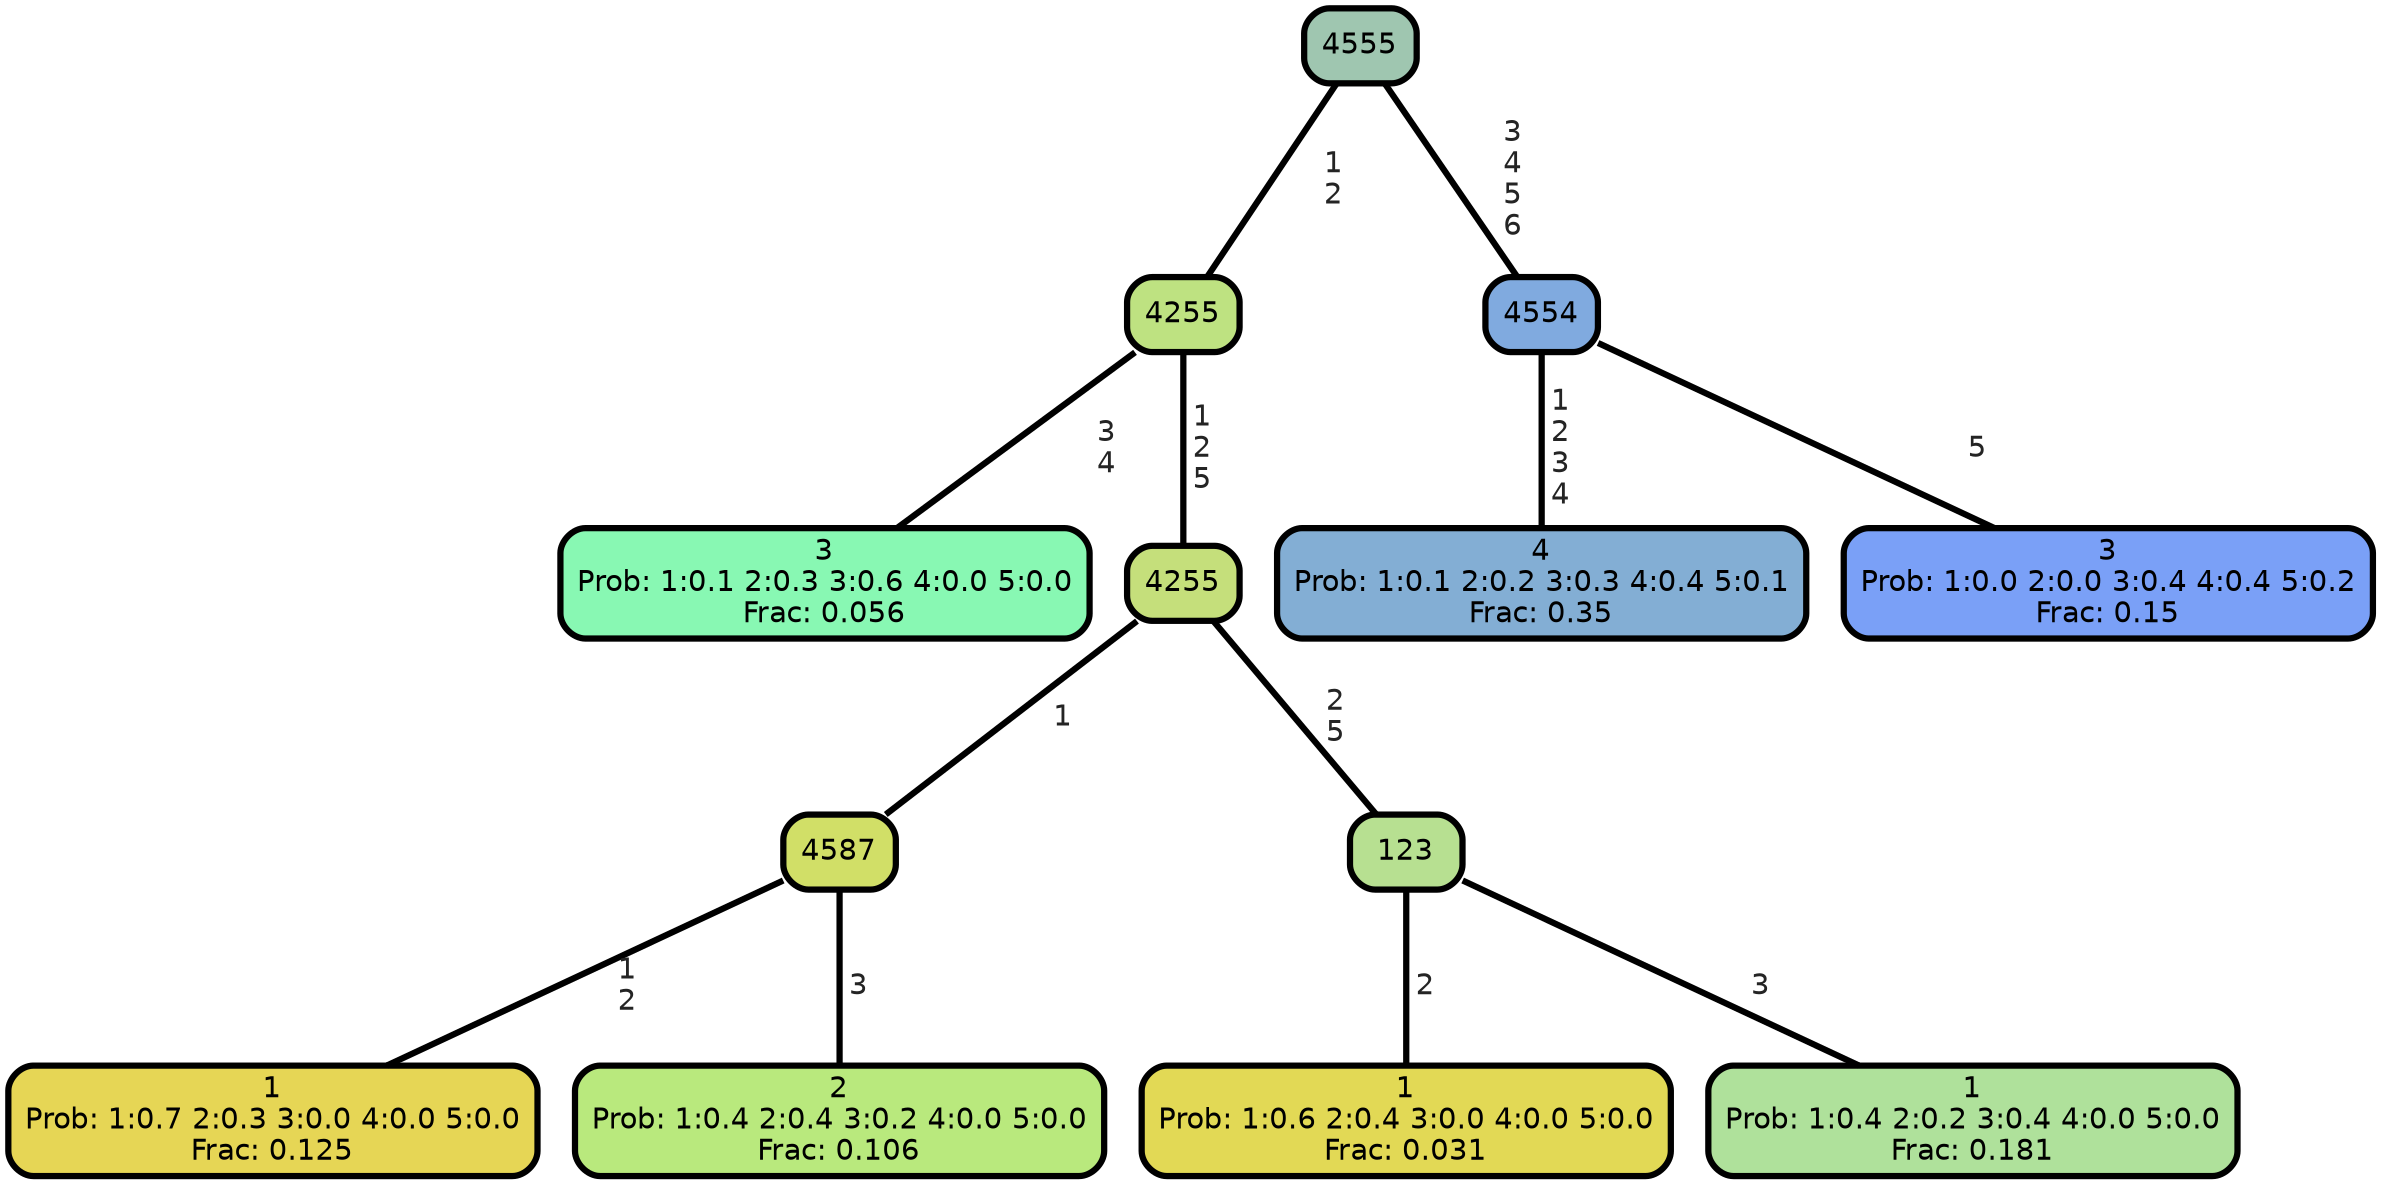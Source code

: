 graph Tree {
node [shape=box, style="filled, rounded",color="black",penwidth="3",fontcolor="black",                 fontname=helvetica] ;
graph [ranksep="0 equally", splines=straight,                 bgcolor=transparent, dpi=200] ;
edge [fontname=helvetica, fontweight=bold,fontcolor=grey14,color=black] ;
0 [label="3
Prob: 1:0.1 2:0.3 3:0.6 4:0.0 5:0.0
Frac: 0.056", fillcolor="#88f8b3"] ;
1 [label="4255", fillcolor="#bee281"] ;
2 [label="1
Prob: 1:0.7 2:0.3 3:0.0 4:0.0 5:0.0
Frac: 0.125", fillcolor="#e6d655"] ;
3 [label="4587", fillcolor="#d1df67"] ;
4 [label="2
Prob: 1:0.4 2:0.4 3:0.2 4:0.0 5:0.0
Frac: 0.106", fillcolor="#b9e97d"] ;
5 [label="4255", fillcolor="#c5df7b"] ;
6 [label="1
Prob: 1:0.6 2:0.4 3:0.0 4:0.0 5:0.0
Frac: 0.031", fillcolor="#e2d955"] ;
7 [label="123", fillcolor="#b7e091"] ;
8 [label="1
Prob: 1:0.4 2:0.2 3:0.4 4:0.0 5:0.0
Frac: 0.181", fillcolor="#afe19b"] ;
9 [label="4555", fillcolor="#9fc6b0"] ;
10 [label="4
Prob: 1:0.1 2:0.2 3:0.3 4:0.4 5:0.1
Frac: 0.35", fillcolor="#83aed4"] ;
11 [label="4554", fillcolor="#80aadf"] ;
12 [label="3
Prob: 1:0.0 2:0.0 3:0.4 4:0.4 5:0.2
Frac: 0.15", fillcolor="#7aa0f7"] ;
1 -- 0 [label=" 3\n 4",penwidth=3] ;
1 -- 5 [label=" 1\n 2\n 5",penwidth=3] ;
3 -- 2 [label=" 1\n 2",penwidth=3] ;
3 -- 4 [label=" 3",penwidth=3] ;
5 -- 3 [label=" 1",penwidth=3] ;
5 -- 7 [label=" 2\n 5",penwidth=3] ;
7 -- 6 [label=" 2",penwidth=3] ;
7 -- 8 [label=" 3",penwidth=3] ;
9 -- 1 [label=" 1\n 2",penwidth=3] ;
9 -- 11 [label=" 3\n 4\n 5\n 6",penwidth=3] ;
11 -- 10 [label=" 1\n 2\n 3\n 4",penwidth=3] ;
11 -- 12 [label=" 5",penwidth=3] ;
{rank = same;}}